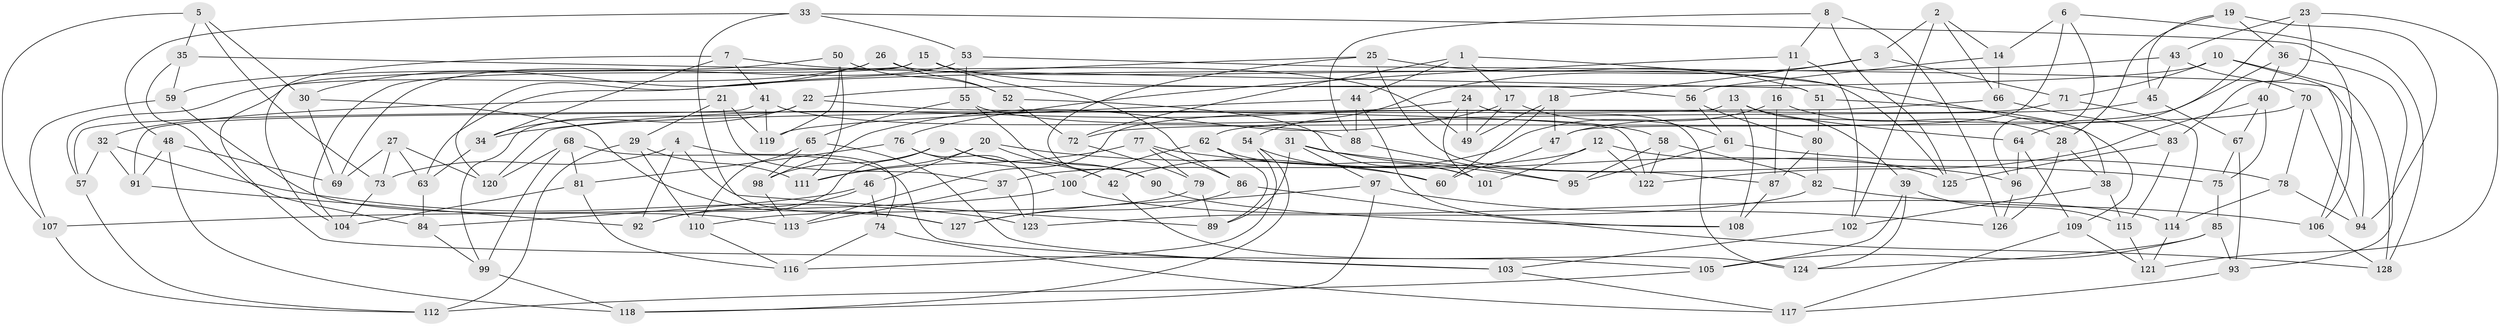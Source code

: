 // coarse degree distribution, {6: 0.4157303370786517, 4: 0.5393258426966292, 5: 0.02247191011235955, 3: 0.02247191011235955}
// Generated by graph-tools (version 1.1) at 2025/24/03/03/25 07:24:28]
// undirected, 128 vertices, 256 edges
graph export_dot {
graph [start="1"]
  node [color=gray90,style=filled];
  1;
  2;
  3;
  4;
  5;
  6;
  7;
  8;
  9;
  10;
  11;
  12;
  13;
  14;
  15;
  16;
  17;
  18;
  19;
  20;
  21;
  22;
  23;
  24;
  25;
  26;
  27;
  28;
  29;
  30;
  31;
  32;
  33;
  34;
  35;
  36;
  37;
  38;
  39;
  40;
  41;
  42;
  43;
  44;
  45;
  46;
  47;
  48;
  49;
  50;
  51;
  52;
  53;
  54;
  55;
  56;
  57;
  58;
  59;
  60;
  61;
  62;
  63;
  64;
  65;
  66;
  67;
  68;
  69;
  70;
  71;
  72;
  73;
  74;
  75;
  76;
  77;
  78;
  79;
  80;
  81;
  82;
  83;
  84;
  85;
  86;
  87;
  88;
  89;
  90;
  91;
  92;
  93;
  94;
  95;
  96;
  97;
  98;
  99;
  100;
  101;
  102;
  103;
  104;
  105;
  106;
  107;
  108;
  109;
  110;
  111;
  112;
  113;
  114;
  115;
  116;
  117;
  118;
  119;
  120;
  121;
  122;
  123;
  124;
  125;
  126;
  127;
  128;
  1 -- 44;
  1 -- 17;
  1 -- 38;
  1 -- 72;
  2 -- 3;
  2 -- 102;
  2 -- 66;
  2 -- 14;
  3 -- 18;
  3 -- 54;
  3 -- 71;
  4 -- 73;
  4 -- 92;
  4 -- 89;
  4 -- 74;
  5 -- 107;
  5 -- 30;
  5 -- 73;
  5 -- 35;
  6 -- 47;
  6 -- 14;
  6 -- 128;
  6 -- 96;
  7 -- 49;
  7 -- 34;
  7 -- 104;
  7 -- 41;
  8 -- 125;
  8 -- 11;
  8 -- 126;
  8 -- 88;
  9 -- 98;
  9 -- 42;
  9 -- 90;
  9 -- 92;
  10 -- 71;
  10 -- 22;
  10 -- 128;
  10 -- 106;
  11 -- 76;
  11 -- 102;
  11 -- 16;
  12 -- 125;
  12 -- 37;
  12 -- 101;
  12 -- 122;
  13 -- 64;
  13 -- 57;
  13 -- 39;
  13 -- 108;
  14 -- 66;
  14 -- 56;
  15 -- 104;
  15 -- 86;
  15 -- 105;
  15 -- 56;
  16 -- 28;
  16 -- 87;
  16 -- 42;
  17 -- 98;
  17 -- 49;
  17 -- 61;
  18 -- 60;
  18 -- 47;
  18 -- 49;
  19 -- 94;
  19 -- 36;
  19 -- 45;
  19 -- 28;
  20 -- 42;
  20 -- 111;
  20 -- 60;
  20 -- 46;
  21 -- 119;
  21 -- 32;
  21 -- 37;
  21 -- 29;
  22 -- 99;
  22 -- 34;
  22 -- 122;
  23 -- 83;
  23 -- 64;
  23 -- 43;
  23 -- 121;
  24 -- 124;
  24 -- 101;
  24 -- 34;
  24 -- 49;
  25 -- 51;
  25 -- 120;
  25 -- 90;
  25 -- 87;
  26 -- 57;
  26 -- 125;
  26 -- 30;
  26 -- 52;
  27 -- 69;
  27 -- 63;
  27 -- 73;
  27 -- 120;
  28 -- 126;
  28 -- 38;
  29 -- 112;
  29 -- 110;
  29 -- 111;
  30 -- 69;
  30 -- 127;
  31 -- 97;
  31 -- 89;
  31 -- 75;
  31 -- 95;
  32 -- 123;
  32 -- 91;
  32 -- 57;
  33 -- 53;
  33 -- 127;
  33 -- 106;
  33 -- 48;
  34 -- 63;
  35 -- 51;
  35 -- 84;
  35 -- 59;
  36 -- 40;
  36 -- 93;
  36 -- 47;
  37 -- 113;
  37 -- 123;
  38 -- 115;
  38 -- 102;
  39 -- 124;
  39 -- 115;
  39 -- 105;
  40 -- 122;
  40 -- 75;
  40 -- 67;
  41 -- 91;
  41 -- 88;
  41 -- 119;
  42 -- 124;
  43 -- 45;
  43 -- 63;
  43 -- 70;
  44 -- 119;
  44 -- 108;
  44 -- 88;
  45 -- 62;
  45 -- 67;
  46 -- 84;
  46 -- 74;
  46 -- 92;
  47 -- 60;
  48 -- 118;
  48 -- 69;
  48 -- 91;
  50 -- 119;
  50 -- 111;
  50 -- 52;
  50 -- 59;
  51 -- 80;
  51 -- 109;
  52 -- 101;
  52 -- 72;
  53 -- 94;
  53 -- 69;
  53 -- 55;
  54 -- 118;
  54 -- 116;
  54 -- 60;
  55 -- 90;
  55 -- 65;
  55 -- 58;
  56 -- 80;
  56 -- 61;
  57 -- 112;
  58 -- 95;
  58 -- 122;
  58 -- 82;
  59 -- 107;
  59 -- 113;
  61 -- 78;
  61 -- 95;
  62 -- 100;
  62 -- 101;
  62 -- 89;
  63 -- 84;
  64 -- 96;
  64 -- 109;
  65 -- 98;
  65 -- 103;
  65 -- 110;
  66 -- 83;
  66 -- 120;
  67 -- 93;
  67 -- 75;
  68 -- 99;
  68 -- 120;
  68 -- 81;
  68 -- 103;
  70 -- 94;
  70 -- 78;
  70 -- 72;
  71 -- 114;
  71 -- 113;
  72 -- 79;
  73 -- 104;
  74 -- 117;
  74 -- 116;
  75 -- 85;
  76 -- 81;
  76 -- 100;
  76 -- 123;
  77 -- 111;
  77 -- 96;
  77 -- 79;
  77 -- 86;
  78 -- 94;
  78 -- 114;
  79 -- 110;
  79 -- 89;
  80 -- 82;
  80 -- 87;
  81 -- 116;
  81 -- 104;
  82 -- 123;
  82 -- 106;
  83 -- 125;
  83 -- 115;
  84 -- 99;
  85 -- 105;
  85 -- 124;
  85 -- 93;
  86 -- 128;
  86 -- 127;
  87 -- 108;
  88 -- 95;
  90 -- 108;
  91 -- 92;
  93 -- 117;
  96 -- 126;
  97 -- 127;
  97 -- 126;
  97 -- 118;
  98 -- 113;
  99 -- 118;
  100 -- 114;
  100 -- 107;
  102 -- 103;
  103 -- 117;
  105 -- 112;
  106 -- 128;
  107 -- 112;
  109 -- 117;
  109 -- 121;
  110 -- 116;
  114 -- 121;
  115 -- 121;
}
